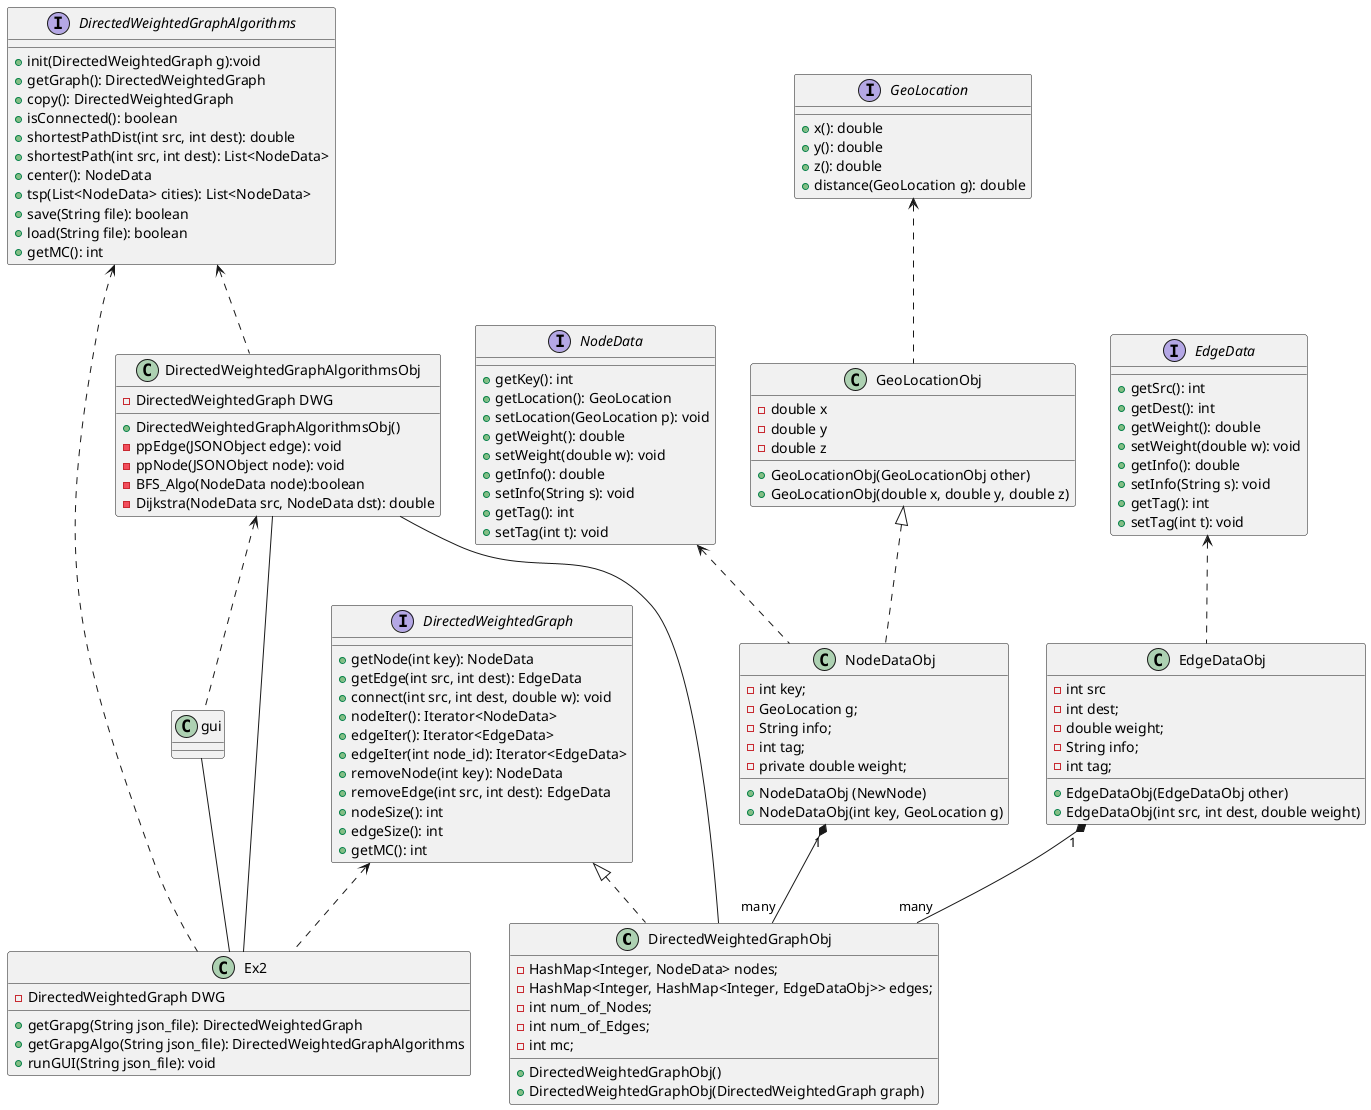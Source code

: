 @startuml
'https://plantuml.com/class-diagram


class DirectedWeightedGraphObj
class DirectedWeightedGraphAlgorithmsObj
class Ex2
class gui
interface NodeData
interface EdgeData
interface GeoLocation
interface DirectedWeightedGraph
interface DirectedWeightedGraphAlgorithms
class NodeDataObj
class EdgeDataObj
class GeoLocationObj



DirectedWeightedGraphAlgorithmsObj <.. gui
NodeDataObj "1" *-- "many" DirectedWeightedGraphObj
EdgeDataObj "1" *-- "many" DirectedWeightedGraphObj
NodeData <.. NodeDataObj
EdgeData <.. EdgeDataObj
GeoLocation <.. GeoLocationObj
DirectedWeightedGraphAlgorithmsObj -- Ex2
gui -- Ex2

DirectedWeightedGraph <|.. DirectedWeightedGraphObj
GeoLocationObj <|.. NodeDataObj
DirectedWeightedGraphAlgorithms <..  DirectedWeightedGraphAlgorithmsObj
DirectedWeightedGraph <.. Ex2
DirectedWeightedGraphAlgorithms <.. Ex2
DirectedWeightedGraphAlgorithmsObj -- DirectedWeightedGraphObj

interface NodeData {

        +getKey(): int
        +getLocation(): GeoLocation
        +setLocation(GeoLocation p): void
        +getWeight(): double
        +setWeight(double w): void
        +getInfo(): double
        +setInfo(String s): void
        +getTag(): int
        +setTag(int t): void

}

class NodeDataObj {

        -int key;
        -GeoLocation g;
        -String info;
        -int tag;
        -private double weight;

        +NodeDataObj (NewNode)
        +NodeDataObj(int key, GeoLocation g)
}

interface EdgeData {

        +getSrc(): int
        +getDest(): int
        +getWeight(): double
        +setWeight(double w): void
        +getInfo(): double
        +setInfo(String s): void
        +getTag(): int
        +setTag(int t): void

}

class EdgeDataObj {

        -int src
        -int dest;
        - double weight;
        - String info;
        - int tag;

        +EdgeDataObj(EdgeDataObj other)
        +EdgeDataObj(int src, int dest, double weight)

}

interface GeoLocation {

        + x(): double
        + y(): double
        + z(): double
        + distance(GeoLocation g): double

}

class GeoLocationObj {

        -double x
        -double y
        -double z

        +GeoLocationObj(GeoLocationObj other)
        +GeoLocationObj(double x, double y, double z)


}

interface DirectedWeightedGraph {

        +getNode(int key): NodeData
        +getEdge(int src, int dest): EdgeData
        +connect(int src, int dest, double w): void
        +nodeIter(): Iterator<NodeData>
        +edgeIter(): Iterator<EdgeData>
        +edgeIter(int node_id): Iterator<EdgeData>
        +removeNode(int key): NodeData
        +removeEdge(int src, int dest): EdgeData
        +nodeSize(): int
        +edgeSize(): int
        +getMC(): int

}

class DirectedWeightedGraphObj {

         -HashMap<Integer, NodeData> nodes;
         -HashMap<Integer, HashMap<Integer, EdgeDataObj>> edges;
         -int num_of_Nodes;
         -int num_of_Edges;
         -int mc;

        +DirectedWeightedGraphObj()
        +DirectedWeightedGraphObj(DirectedWeightedGraph graph)
}

interface DirectedWeightedGraphAlgorithms {

        +init(DirectedWeightedGraph g):void
        +getGraph(): DirectedWeightedGraph
        +copy(): DirectedWeightedGraph
        +isConnected(): boolean
        +shortestPathDist(int src, int dest): double
        +shortestPath(int src, int dest): List<NodeData>
        +center(): NodeData
        +tsp(List<NodeData> cities): List<NodeData>
        +save(String file): boolean
        +load(String file): boolean
        +getMC(): int



}

class DirectedWeightedGraphAlgorithmsObj {

         -DirectedWeightedGraph DWG


        +DirectedWeightedGraphAlgorithmsObj()
        -ppEdge(JSONObject edge): void
        -ppNode(JSONObject node): void
        -BFS_Algo(NodeData node):boolean
        -Dijkstra(NodeData src, NodeData dst): double

}
class Ex2 {

         -DirectedWeightedGraph DWG


        +getGrapg(String json_file): DirectedWeightedGraph
        +getGrapgAlgo(String json_file): DirectedWeightedGraphAlgorithms
        +runGUI(String json_file): void

}





@enduml